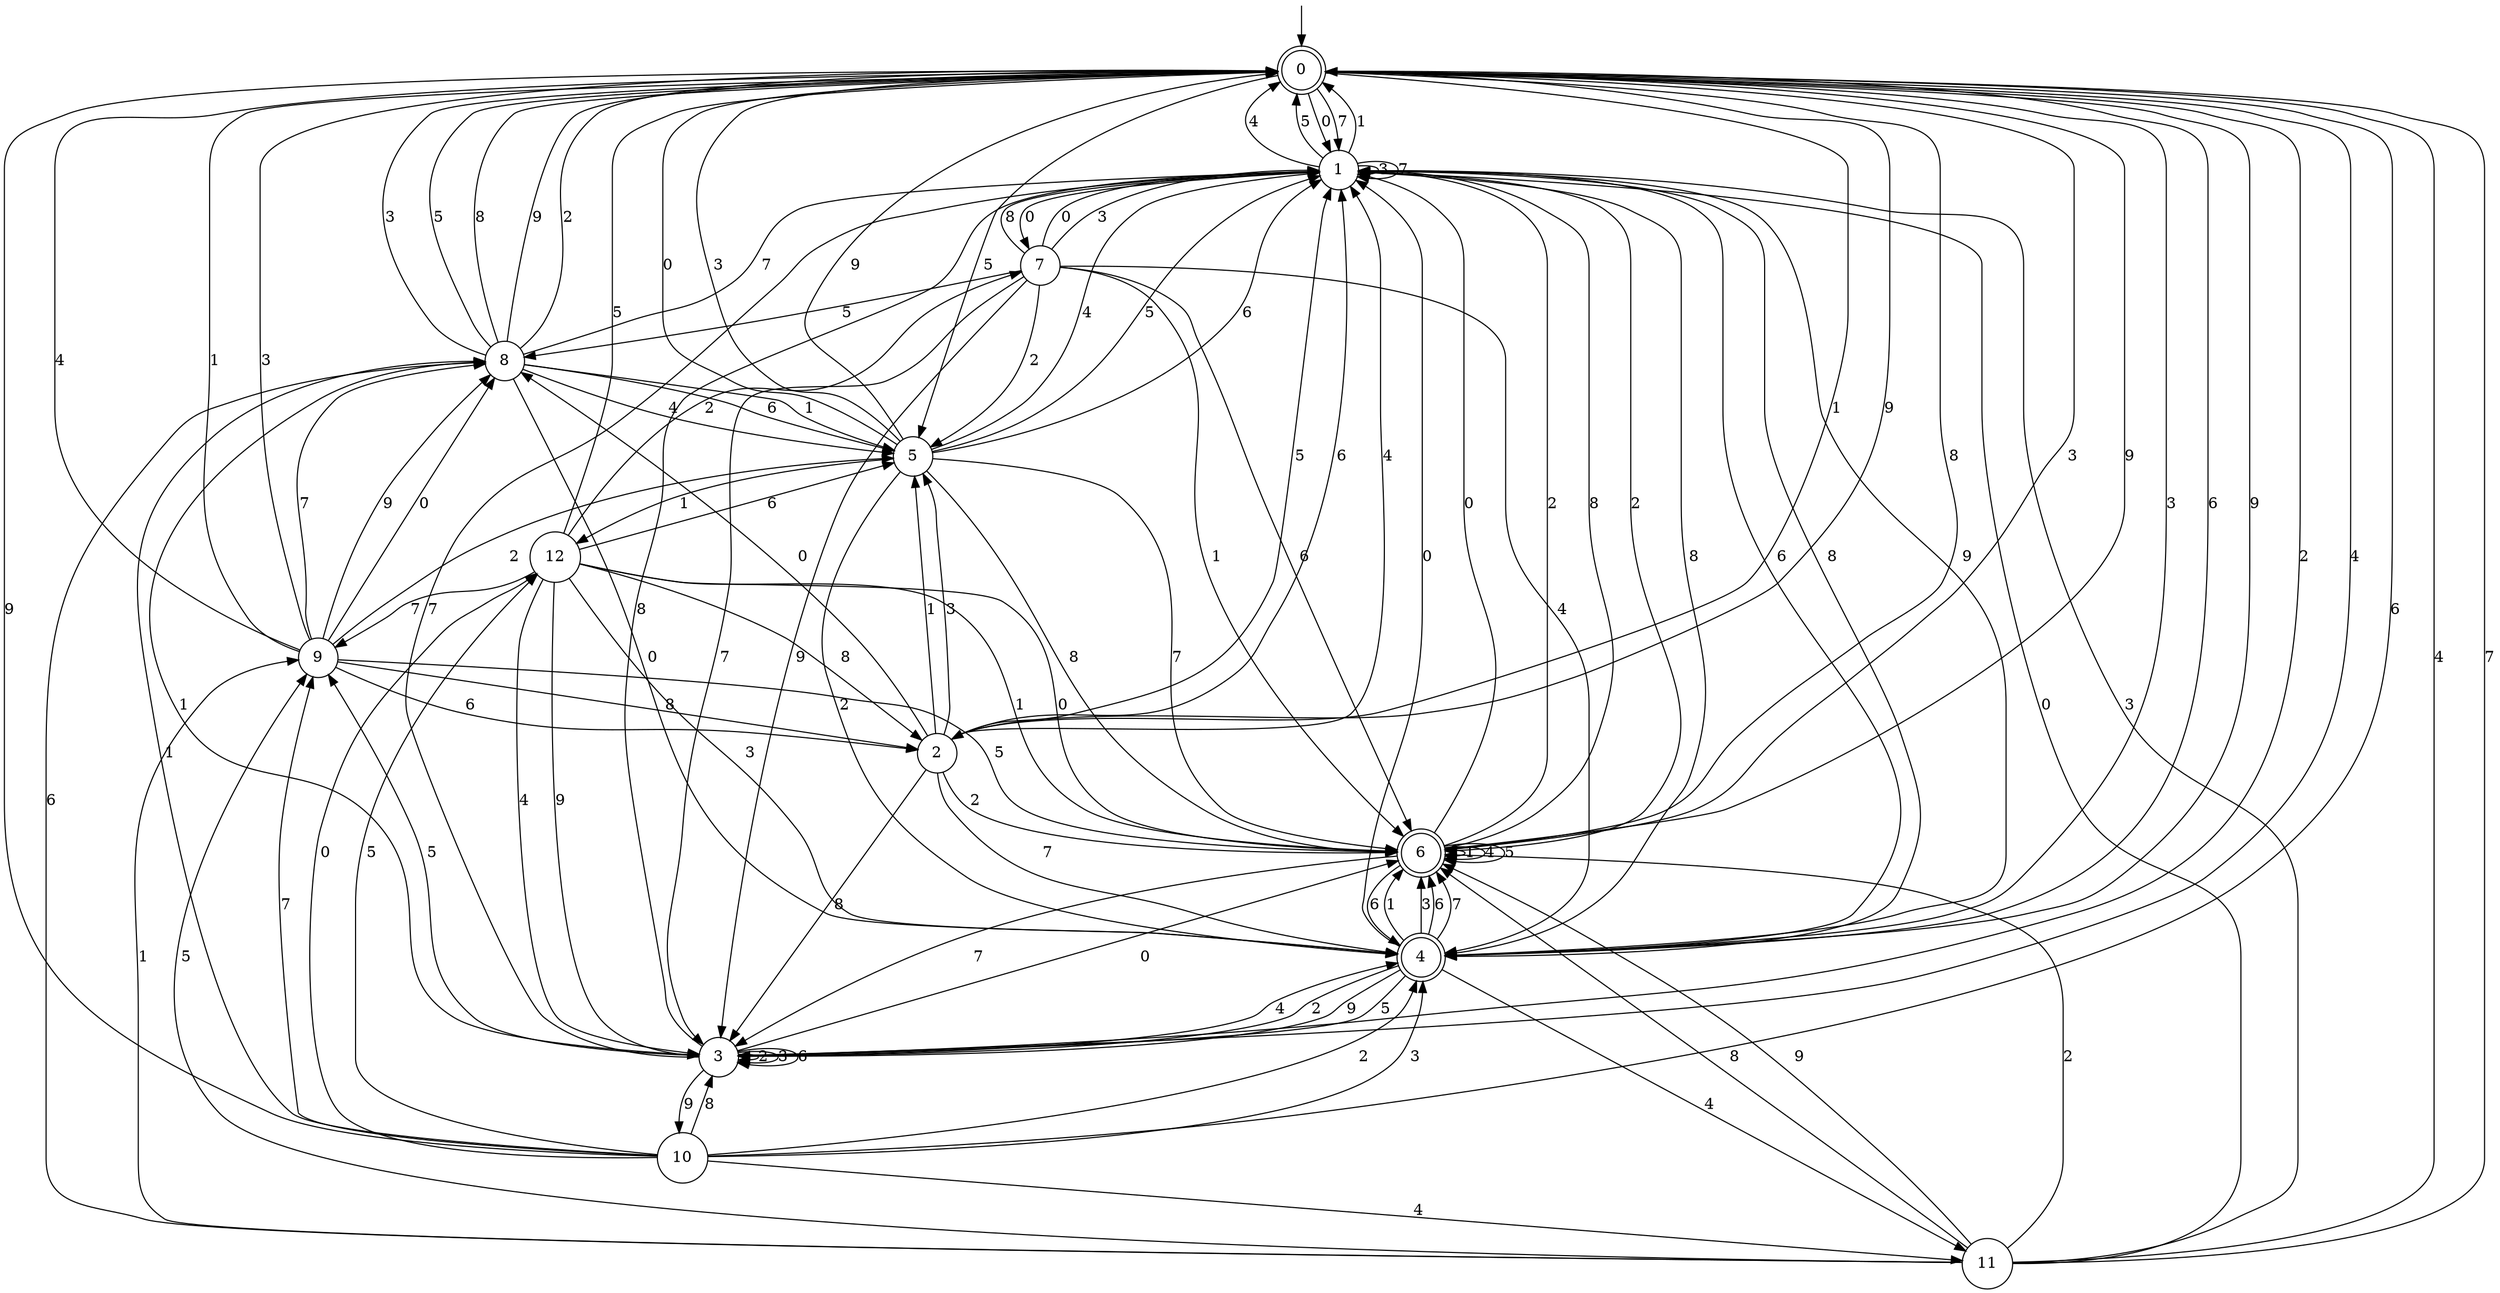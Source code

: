 digraph g {

	s0 [shape="doublecircle" label="0"];
	s1 [shape="circle" label="1"];
	s2 [shape="circle" label="2"];
	s3 [shape="circle" label="3"];
	s4 [shape="doublecircle" label="4"];
	s5 [shape="circle" label="5"];
	s6 [shape="doublecircle" label="6"];
	s7 [shape="circle" label="7"];
	s8 [shape="circle" label="8"];
	s9 [shape="circle" label="9"];
	s10 [shape="circle" label="10"];
	s11 [shape="circle" label="11"];
	s12 [shape="circle" label="12"];
	s0 -> s1 [label="0"];
	s0 -> s2 [label="1"];
	s0 -> s3 [label="2"];
	s0 -> s4 [label="3"];
	s0 -> s3 [label="4"];
	s0 -> s5 [label="5"];
	s0 -> s4 [label="6"];
	s0 -> s1 [label="7"];
	s0 -> s6 [label="8"];
	s0 -> s4 [label="9"];
	s1 -> s7 [label="0"];
	s1 -> s0 [label="1"];
	s1 -> s6 [label="2"];
	s1 -> s1 [label="3"];
	s1 -> s0 [label="4"];
	s1 -> s0 [label="5"];
	s1 -> s4 [label="6"];
	s1 -> s1 [label="7"];
	s1 -> s4 [label="8"];
	s1 -> s4 [label="9"];
	s2 -> s8 [label="0"];
	s2 -> s5 [label="1"];
	s2 -> s6 [label="2"];
	s2 -> s5 [label="3"];
	s2 -> s1 [label="4"];
	s2 -> s1 [label="5"];
	s2 -> s1 [label="6"];
	s2 -> s4 [label="7"];
	s2 -> s3 [label="8"];
	s2 -> s0 [label="9"];
	s3 -> s6 [label="0"];
	s3 -> s8 [label="1"];
	s3 -> s3 [label="2"];
	s3 -> s3 [label="3"];
	s3 -> s4 [label="4"];
	s3 -> s9 [label="5"];
	s3 -> s3 [label="6"];
	s3 -> s1 [label="7"];
	s3 -> s1 [label="8"];
	s3 -> s10 [label="9"];
	s4 -> s1 [label="0"];
	s4 -> s6 [label="1"];
	s4 -> s3 [label="2"];
	s4 -> s6 [label="3"];
	s4 -> s11 [label="4"];
	s4 -> s3 [label="5"];
	s4 -> s6 [label="6"];
	s4 -> s6 [label="7"];
	s4 -> s1 [label="8"];
	s4 -> s3 [label="9"];
	s5 -> s0 [label="0"];
	s5 -> s12 [label="1"];
	s5 -> s4 [label="2"];
	s5 -> s0 [label="3"];
	s5 -> s1 [label="4"];
	s5 -> s1 [label="5"];
	s5 -> s1 [label="6"];
	s5 -> s6 [label="7"];
	s5 -> s6 [label="8"];
	s5 -> s0 [label="9"];
	s6 -> s1 [label="0"];
	s6 -> s6 [label="1"];
	s6 -> s1 [label="2"];
	s6 -> s0 [label="3"];
	s6 -> s6 [label="4"];
	s6 -> s6 [label="5"];
	s6 -> s4 [label="6"];
	s6 -> s3 [label="7"];
	s6 -> s1 [label="8"];
	s6 -> s0 [label="9"];
	s7 -> s1 [label="0"];
	s7 -> s6 [label="1"];
	s7 -> s5 [label="2"];
	s7 -> s1 [label="3"];
	s7 -> s4 [label="4"];
	s7 -> s8 [label="5"];
	s7 -> s6 [label="6"];
	s7 -> s3 [label="7"];
	s7 -> s1 [label="8"];
	s7 -> s3 [label="9"];
	s8 -> s4 [label="0"];
	s8 -> s5 [label="1"];
	s8 -> s0 [label="2"];
	s8 -> s0 [label="3"];
	s8 -> s5 [label="4"];
	s8 -> s0 [label="5"];
	s8 -> s5 [label="6"];
	s8 -> s1 [label="7"];
	s8 -> s0 [label="8"];
	s8 -> s0 [label="9"];
	s9 -> s8 [label="0"];
	s9 -> s0 [label="1"];
	s9 -> s5 [label="2"];
	s9 -> s0 [label="3"];
	s9 -> s0 [label="4"];
	s9 -> s6 [label="5"];
	s9 -> s2 [label="6"];
	s9 -> s8 [label="7"];
	s9 -> s2 [label="8"];
	s9 -> s8 [label="9"];
	s10 -> s12 [label="0"];
	s10 -> s8 [label="1"];
	s10 -> s4 [label="2"];
	s10 -> s4 [label="3"];
	s10 -> s11 [label="4"];
	s10 -> s12 [label="5"];
	s10 -> s0 [label="6"];
	s10 -> s9 [label="7"];
	s10 -> s3 [label="8"];
	s10 -> s0 [label="9"];
	s11 -> s1 [label="0"];
	s11 -> s9 [label="1"];
	s11 -> s6 [label="2"];
	s11 -> s1 [label="3"];
	s11 -> s0 [label="4"];
	s11 -> s9 [label="5"];
	s11 -> s8 [label="6"];
	s11 -> s0 [label="7"];
	s11 -> s6 [label="8"];
	s11 -> s6 [label="9"];
	s12 -> s6 [label="0"];
	s12 -> s6 [label="1"];
	s12 -> s7 [label="2"];
	s12 -> s4 [label="3"];
	s12 -> s3 [label="4"];
	s12 -> s0 [label="5"];
	s12 -> s5 [label="6"];
	s12 -> s9 [label="7"];
	s12 -> s2 [label="8"];
	s12 -> s3 [label="9"];

__start0 [label="" shape="none" width="0" height="0"];
__start0 -> s0;

}
